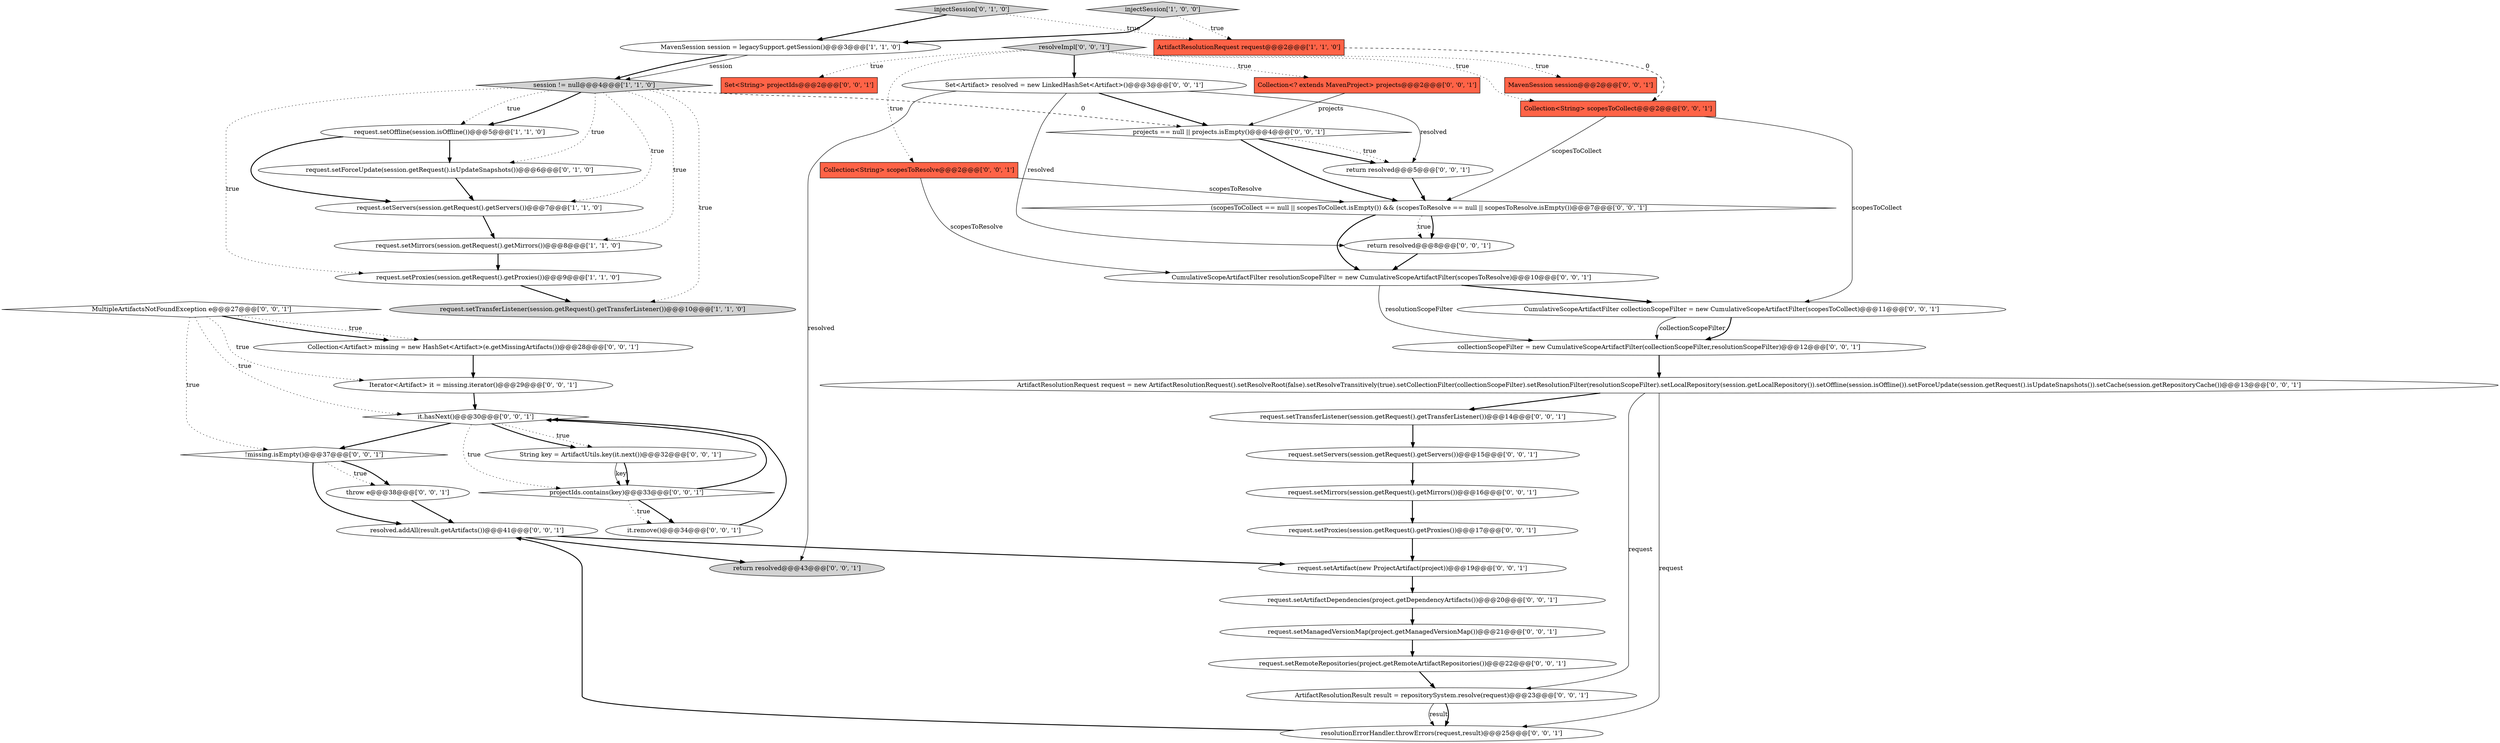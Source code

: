 digraph {
35 [style = filled, label = "!missing.isEmpty()@@@37@@@['0', '0', '1']", fillcolor = white, shape = diamond image = "AAA0AAABBB3BBB"];
30 [style = filled, label = "return resolved@@@43@@@['0', '0', '1']", fillcolor = lightgray, shape = ellipse image = "AAA0AAABBB3BBB"];
36 [style = filled, label = "request.setTransferListener(session.getRequest().getTransferListener())@@@14@@@['0', '0', '1']", fillcolor = white, shape = ellipse image = "AAA0AAABBB3BBB"];
22 [style = filled, label = "Collection<? extends MavenProject> projects@@@2@@@['0', '0', '1']", fillcolor = tomato, shape = box image = "AAA0AAABBB3BBB"];
42 [style = filled, label = "CumulativeScopeArtifactFilter collectionScopeFilter = new CumulativeScopeArtifactFilter(scopesToCollect)@@@11@@@['0', '0', '1']", fillcolor = white, shape = ellipse image = "AAA0AAABBB3BBB"];
5 [style = filled, label = "request.setOffline(session.isOffline())@@@5@@@['1', '1', '0']", fillcolor = white, shape = ellipse image = "AAA0AAABBB1BBB"];
28 [style = filled, label = "it.hasNext()@@@30@@@['0', '0', '1']", fillcolor = white, shape = diamond image = "AAA0AAABBB3BBB"];
44 [style = filled, label = "projects == null || projects.isEmpty()@@@4@@@['0', '0', '1']", fillcolor = white, shape = diamond image = "AAA0AAABBB3BBB"];
31 [style = filled, label = "return resolved@@@8@@@['0', '0', '1']", fillcolor = white, shape = ellipse image = "AAA0AAABBB3BBB"];
39 [style = filled, label = "Collection<Artifact> missing = new HashSet<Artifact>(e.getMissingArtifacts())@@@28@@@['0', '0', '1']", fillcolor = white, shape = ellipse image = "AAA0AAABBB3BBB"];
43 [style = filled, label = "request.setArtifact(new ProjectArtifact(project))@@@19@@@['0', '0', '1']", fillcolor = white, shape = ellipse image = "AAA0AAABBB3BBB"];
19 [style = filled, label = "request.setArtifactDependencies(project.getDependencyArtifacts())@@@20@@@['0', '0', '1']", fillcolor = white, shape = ellipse image = "AAA0AAABBB3BBB"];
46 [style = filled, label = "request.setRemoteRepositories(project.getRemoteArtifactRepositories())@@@22@@@['0', '0', '1']", fillcolor = white, shape = ellipse image = "AAA0AAABBB3BBB"];
26 [style = filled, label = "MavenSession session@@@2@@@['0', '0', '1']", fillcolor = tomato, shape = box image = "AAA0AAABBB3BBB"];
27 [style = filled, label = "Set<String> projectIds@@@2@@@['0', '0', '1']", fillcolor = tomato, shape = box image = "AAA0AAABBB3BBB"];
32 [style = filled, label = "resolveImpl['0', '0', '1']", fillcolor = lightgray, shape = diamond image = "AAA0AAABBB3BBB"];
12 [style = filled, label = "projectIds.contains(key)@@@33@@@['0', '0', '1']", fillcolor = white, shape = diamond image = "AAA0AAABBB3BBB"];
8 [style = filled, label = "request.setTransferListener(session.getRequest().getTransferListener())@@@10@@@['1', '1', '0']", fillcolor = lightgray, shape = ellipse image = "AAA0AAABBB1BBB"];
15 [style = filled, label = "(scopesToCollect == null || scopesToCollect.isEmpty()) && (scopesToResolve == null || scopesToResolve.isEmpty())@@@7@@@['0', '0', '1']", fillcolor = white, shape = diamond image = "AAA0AAABBB3BBB"];
0 [style = filled, label = "request.setServers(session.getRequest().getServers())@@@7@@@['1', '1', '0']", fillcolor = white, shape = ellipse image = "AAA0AAABBB1BBB"];
38 [style = filled, label = "resolutionErrorHandler.throwErrors(request,result)@@@25@@@['0', '0', '1']", fillcolor = white, shape = ellipse image = "AAA0AAABBB3BBB"];
4 [style = filled, label = "MavenSession session = legacySupport.getSession()@@@3@@@['1', '1', '0']", fillcolor = white, shape = ellipse image = "AAA0AAABBB1BBB"];
20 [style = filled, label = "request.setServers(session.getRequest().getServers())@@@15@@@['0', '0', '1']", fillcolor = white, shape = ellipse image = "AAA0AAABBB3BBB"];
40 [style = filled, label = "Collection<String> scopesToCollect@@@2@@@['0', '0', '1']", fillcolor = tomato, shape = box image = "AAA0AAABBB3BBB"];
23 [style = filled, label = "it.remove()@@@34@@@['0', '0', '1']", fillcolor = white, shape = ellipse image = "AAA0AAABBB3BBB"];
24 [style = filled, label = "throw e@@@38@@@['0', '0', '1']", fillcolor = white, shape = ellipse image = "AAA0AAABBB3BBB"];
17 [style = filled, label = "ArtifactResolutionResult result = repositorySystem.resolve(request)@@@23@@@['0', '0', '1']", fillcolor = white, shape = ellipse image = "AAA0AAABBB3BBB"];
45 [style = filled, label = "CumulativeScopeArtifactFilter resolutionScopeFilter = new CumulativeScopeArtifactFilter(scopesToResolve)@@@10@@@['0', '0', '1']", fillcolor = white, shape = ellipse image = "AAA0AAABBB3BBB"];
9 [style = filled, label = "request.setForceUpdate(session.getRequest().isUpdateSnapshots())@@@6@@@['0', '1', '0']", fillcolor = white, shape = ellipse image = "AAA1AAABBB2BBB"];
10 [style = filled, label = "injectSession['0', '1', '0']", fillcolor = lightgray, shape = diamond image = "AAA0AAABBB2BBB"];
21 [style = filled, label = "Iterator<Artifact> it = missing.iterator()@@@29@@@['0', '0', '1']", fillcolor = white, shape = ellipse image = "AAA0AAABBB3BBB"];
2 [style = filled, label = "ArtifactResolutionRequest request@@@2@@@['1', '1', '0']", fillcolor = tomato, shape = box image = "AAA0AAABBB1BBB"];
1 [style = filled, label = "request.setProxies(session.getRequest().getProxies())@@@9@@@['1', '1', '0']", fillcolor = white, shape = ellipse image = "AAA0AAABBB1BBB"];
33 [style = filled, label = "request.setProxies(session.getRequest().getProxies())@@@17@@@['0', '0', '1']", fillcolor = white, shape = ellipse image = "AAA0AAABBB3BBB"];
16 [style = filled, label = "resolved.addAll(result.getArtifacts())@@@41@@@['0', '0', '1']", fillcolor = white, shape = ellipse image = "AAA0AAABBB3BBB"];
37 [style = filled, label = "ArtifactResolutionRequest request = new ArtifactResolutionRequest().setResolveRoot(false).setResolveTransitively(true).setCollectionFilter(collectionScopeFilter).setResolutionFilter(resolutionScopeFilter).setLocalRepository(session.getLocalRepository()).setOffline(session.isOffline()).setForceUpdate(session.getRequest().isUpdateSnapshots()).setCache(session.getRepositoryCache())@@@13@@@['0', '0', '1']", fillcolor = white, shape = ellipse image = "AAA0AAABBB3BBB"];
34 [style = filled, label = "String key = ArtifactUtils.key(it.next())@@@32@@@['0', '0', '1']", fillcolor = white, shape = ellipse image = "AAA0AAABBB3BBB"];
18 [style = filled, label = "request.setMirrors(session.getRequest().getMirrors())@@@16@@@['0', '0', '1']", fillcolor = white, shape = ellipse image = "AAA0AAABBB3BBB"];
6 [style = filled, label = "injectSession['1', '0', '0']", fillcolor = lightgray, shape = diamond image = "AAA0AAABBB1BBB"];
7 [style = filled, label = "session != null@@@4@@@['1', '1', '0']", fillcolor = lightgray, shape = diamond image = "AAA0AAABBB1BBB"];
25 [style = filled, label = "return resolved@@@5@@@['0', '0', '1']", fillcolor = white, shape = ellipse image = "AAA0AAABBB3BBB"];
13 [style = filled, label = "Collection<String> scopesToResolve@@@2@@@['0', '0', '1']", fillcolor = tomato, shape = box image = "AAA0AAABBB3BBB"];
11 [style = filled, label = "collectionScopeFilter = new CumulativeScopeArtifactFilter(collectionScopeFilter,resolutionScopeFilter)@@@12@@@['0', '0', '1']", fillcolor = white, shape = ellipse image = "AAA0AAABBB3BBB"];
3 [style = filled, label = "request.setMirrors(session.getRequest().getMirrors())@@@8@@@['1', '1', '0']", fillcolor = white, shape = ellipse image = "AAA0AAABBB1BBB"];
14 [style = filled, label = "MultipleArtifactsNotFoundException e@@@27@@@['0', '0', '1']", fillcolor = white, shape = diamond image = "AAA0AAABBB3BBB"];
29 [style = filled, label = "Set<Artifact> resolved = new LinkedHashSet<Artifact>()@@@3@@@['0', '0', '1']", fillcolor = white, shape = ellipse image = "AAA0AAABBB3BBB"];
41 [style = filled, label = "request.setManagedVersionMap(project.getManagedVersionMap())@@@21@@@['0', '0', '1']", fillcolor = white, shape = ellipse image = "AAA0AAABBB3BBB"];
34->12 [style = solid, label="key"];
12->28 [style = bold, label=""];
36->20 [style = bold, label=""];
29->25 [style = solid, label="resolved"];
12->23 [style = bold, label=""];
28->12 [style = dotted, label="true"];
28->34 [style = dotted, label="true"];
32->27 [style = dotted, label="true"];
3->1 [style = bold, label=""];
28->34 [style = bold, label=""];
4->7 [style = solid, label="session"];
14->28 [style = dotted, label="true"];
44->25 [style = dotted, label="true"];
32->22 [style = dotted, label="true"];
7->0 [style = dotted, label="true"];
41->46 [style = bold, label=""];
14->39 [style = dotted, label="true"];
14->39 [style = bold, label=""];
20->18 [style = bold, label=""];
7->8 [style = dotted, label="true"];
14->35 [style = dotted, label="true"];
1->8 [style = bold, label=""];
37->38 [style = solid, label="request"];
15->31 [style = bold, label=""];
45->11 [style = solid, label="resolutionScopeFilter"];
7->5 [style = dotted, label="true"];
32->40 [style = dotted, label="true"];
38->16 [style = bold, label=""];
10->4 [style = bold, label=""];
43->19 [style = bold, label=""];
11->37 [style = bold, label=""];
44->15 [style = bold, label=""];
32->29 [style = bold, label=""];
13->15 [style = solid, label="scopesToResolve"];
7->44 [style = dashed, label="0"];
25->15 [style = bold, label=""];
42->11 [style = solid, label="collectionScopeFilter"];
29->30 [style = solid, label="resolved"];
4->7 [style = bold, label=""];
22->44 [style = solid, label="projects"];
35->24 [style = dotted, label="true"];
13->45 [style = solid, label="scopesToResolve"];
6->4 [style = bold, label=""];
29->31 [style = solid, label="resolved"];
2->40 [style = dashed, label="0"];
31->45 [style = bold, label=""];
42->11 [style = bold, label=""];
18->33 [style = bold, label=""];
7->1 [style = dotted, label="true"];
0->3 [style = bold, label=""];
9->0 [style = bold, label=""];
44->25 [style = bold, label=""];
15->45 [style = bold, label=""];
40->42 [style = solid, label="scopesToCollect"];
24->16 [style = bold, label=""];
7->5 [style = bold, label=""];
16->30 [style = bold, label=""];
35->24 [style = bold, label=""];
17->38 [style = solid, label="result"];
33->43 [style = bold, label=""];
7->3 [style = dotted, label="true"];
10->2 [style = dotted, label="true"];
28->35 [style = bold, label=""];
12->23 [style = dotted, label="true"];
17->38 [style = bold, label=""];
37->17 [style = solid, label="request"];
32->26 [style = dotted, label="true"];
39->21 [style = bold, label=""];
5->9 [style = bold, label=""];
16->43 [style = bold, label=""];
35->16 [style = bold, label=""];
7->9 [style = dotted, label="true"];
15->31 [style = dotted, label="true"];
32->13 [style = dotted, label="true"];
37->36 [style = bold, label=""];
14->21 [style = dotted, label="true"];
5->0 [style = bold, label=""];
45->42 [style = bold, label=""];
46->17 [style = bold, label=""];
34->12 [style = bold, label=""];
40->15 [style = solid, label="scopesToCollect"];
19->41 [style = bold, label=""];
23->28 [style = bold, label=""];
6->2 [style = dotted, label="true"];
29->44 [style = bold, label=""];
21->28 [style = bold, label=""];
}
